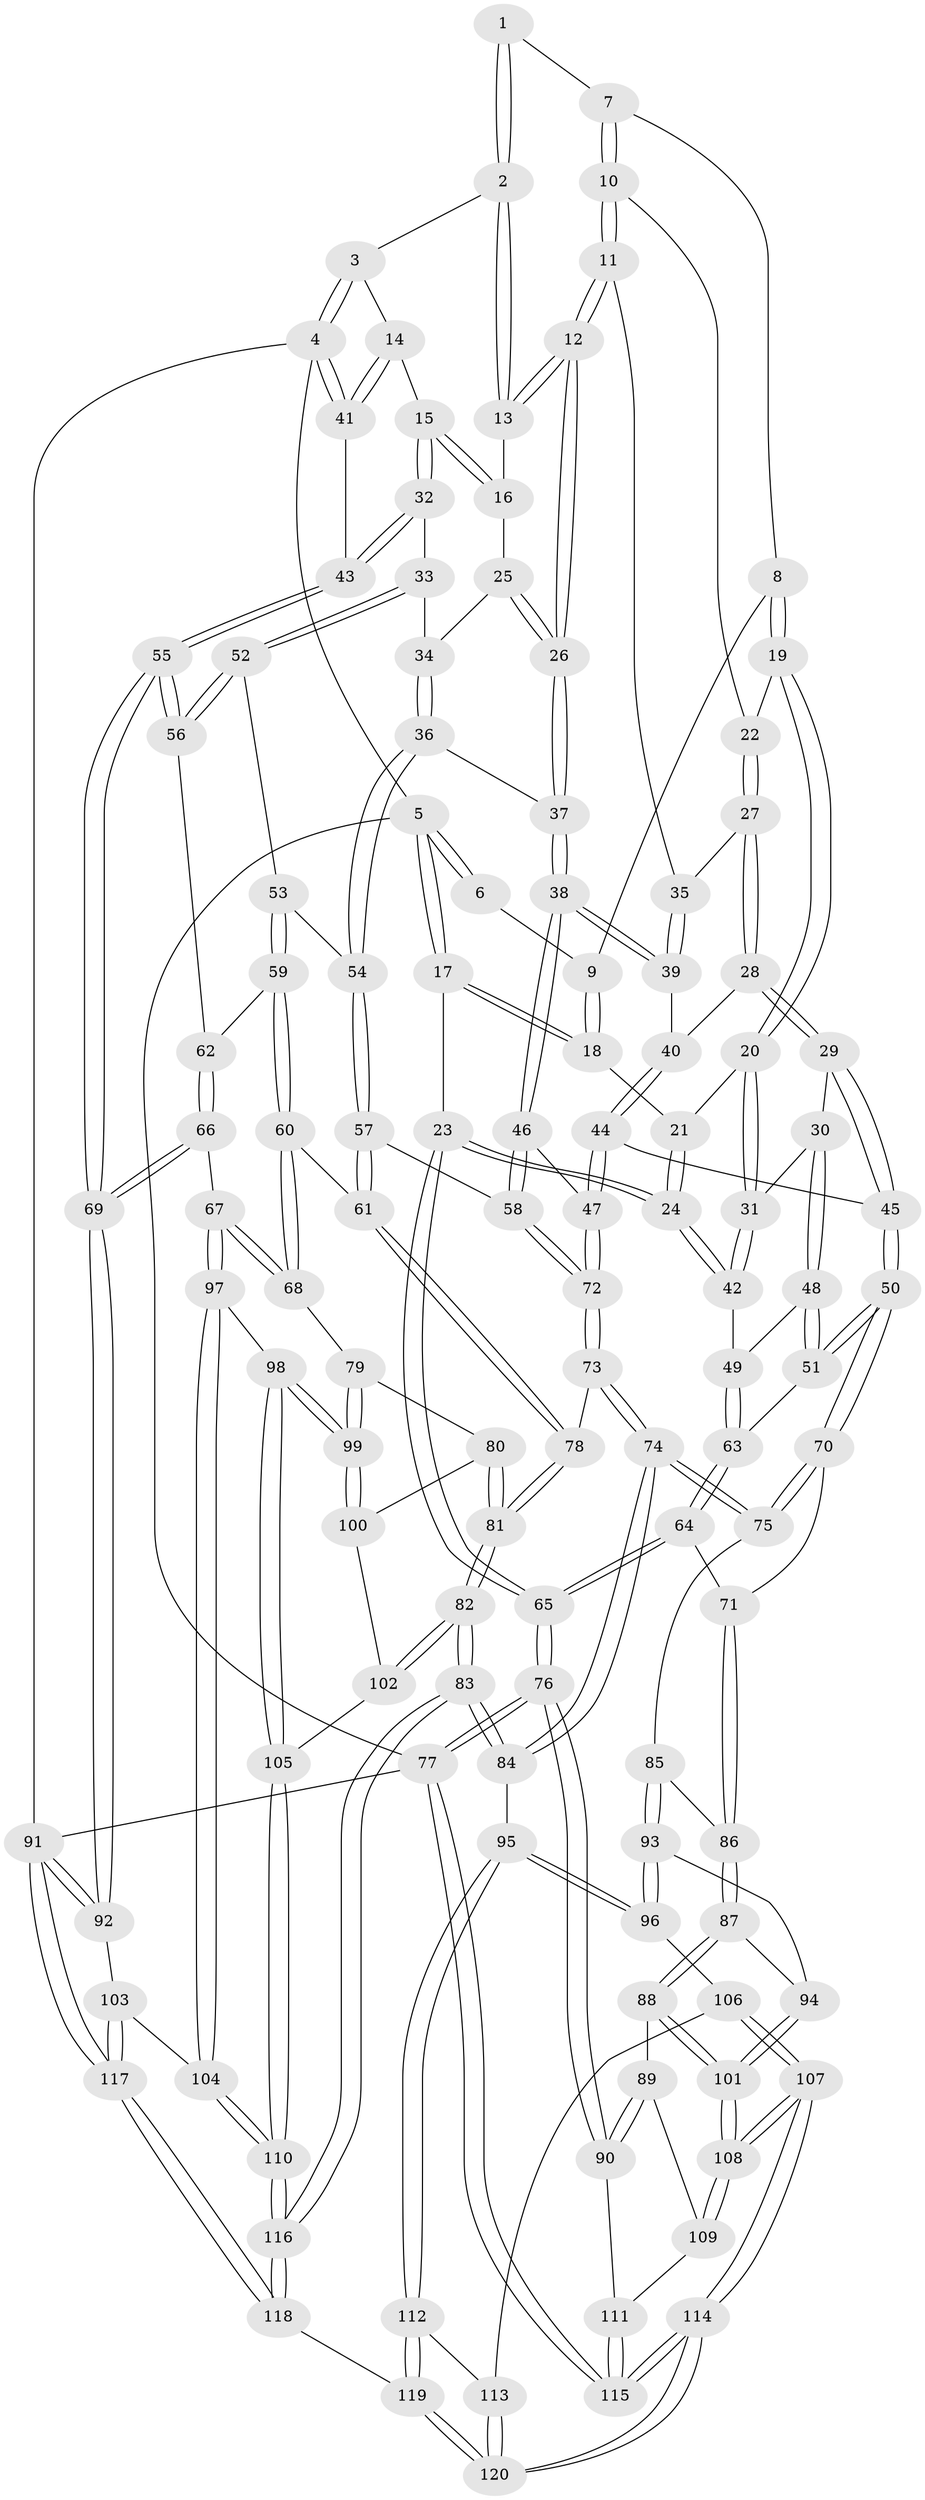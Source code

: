 // Generated by graph-tools (version 1.1) at 2025/51/03/09/25 03:51:07]
// undirected, 120 vertices, 297 edges
graph export_dot {
graph [start="1"]
  node [color=gray90,style=filled];
  1 [pos="+0.43894101635097793+0"];
  2 [pos="+0.716655938532112+0"];
  3 [pos="+0.894823837268939+0"];
  4 [pos="+1+0"];
  5 [pos="+0+0"];
  6 [pos="+0.23985481642890277+0"];
  7 [pos="+0.4389561096305578+0"];
  8 [pos="+0.3408680937786117+0.08531951412211297"];
  9 [pos="+0.23800155692595362+0"];
  10 [pos="+0.48386138307218723+0.14377421506598392"];
  11 [pos="+0.484224192399647+0.14404886644818599"];
  12 [pos="+0.5399903405625431+0.15352811518812615"];
  13 [pos="+0.7148410569127572+0"];
  14 [pos="+0.9115609799083185+0.15898366391639698"];
  15 [pos="+0.8967061941832666+0.16530017401801325"];
  16 [pos="+0.7652002390318864+0.0937499480050726"];
  17 [pos="+0+0"];
  18 [pos="+0.1921142766595246+0.08629969563576052"];
  19 [pos="+0.35949654348468474+0.13715327068068178"];
  20 [pos="+0.27389034978614996+0.18844114731511946"];
  21 [pos="+0.19207287319876126+0.10645552969539604"];
  22 [pos="+0.3657377371450466+0.13800353968308945"];
  23 [pos="+0+0.2119924621404529"];
  24 [pos="+0+0.2609813170996511"];
  25 [pos="+0.6916068467081109+0.16084597309555107"];
  26 [pos="+0.5946768540168438+0.193343072101966"];
  27 [pos="+0.375639952185093+0.25926767853741295"];
  28 [pos="+0.3403080697001698+0.3067611897200062"];
  29 [pos="+0.2939550955813175+0.3084016484973272"];
  30 [pos="+0.26775670447878264+0.2921039438414469"];
  31 [pos="+0.25512155014159943+0.27339956996727993"];
  32 [pos="+0.8729625278666096+0.24312279325302308"];
  33 [pos="+0.8152606094970729+0.3116213944432718"];
  34 [pos="+0.7431309297845654+0.24009199588447014"];
  35 [pos="+0.4635393804661607+0.19606764856234668"];
  36 [pos="+0.6259726932400356+0.32827479961472694"];
  37 [pos="+0.6082172645835985+0.3217484637416112"];
  38 [pos="+0.5325500022911076+0.3911022259777166"];
  39 [pos="+0.44072941448870007+0.3249395345960502"];
  40 [pos="+0.41372976037367215+0.32742112993683364"];
  41 [pos="+1+0.10776506106280308"];
  42 [pos="+0+0.2823957693225763"];
  43 [pos="+1+0.49609051066677157"];
  44 [pos="+0.35788676378983014+0.4819956667125557"];
  45 [pos="+0.3368872800147627+0.4819589507861995"];
  46 [pos="+0.5219193411523777+0.4489580862291397"];
  47 [pos="+0.4489651519292368+0.5032936014114893"];
  48 [pos="+0.20488629176926543+0.40708995437892354"];
  49 [pos="+0.026442232161415207+0.34370171749554745"];
  50 [pos="+0.26753672539040907+0.5245750863590658"];
  51 [pos="+0.22102839028797516+0.4897069842339036"];
  52 [pos="+0.8122041426424476+0.3208555378861388"];
  53 [pos="+0.7795147464369112+0.35777207206843276"];
  54 [pos="+0.7017467471418256+0.3630028280314521"];
  55 [pos="+1+0.49773603868555066"];
  56 [pos="+1+0.440604570570127"];
  57 [pos="+0.6643912384457888+0.5496537607794153"];
  58 [pos="+0.6512180758534799+0.5444078678946118"];
  59 [pos="+0.8003309045684541+0.42612890632568345"];
  60 [pos="+0.7557869437779412+0.5661237529188113"];
  61 [pos="+0.6803818042392457+0.5653011254616708"];
  62 [pos="+0.8250362241138237+0.4358649297617667"];
  63 [pos="+0.09144401094210687+0.48567772112899676"];
  64 [pos="+0.03595999578589176+0.6314942290446941"];
  65 [pos="+0+0.6907974291644021"];
  66 [pos="+0.9894765627653916+0.6442218172499796"];
  67 [pos="+0.9866671789251084+0.6449100429869813"];
  68 [pos="+0.8819276413581215+0.6429529444891035"];
  69 [pos="+1+0.619429957797447"];
  70 [pos="+0.2646272845805724+0.5418848038435996"];
  71 [pos="+0.06585599175392559+0.642810565710025"];
  72 [pos="+0.4638970226000497+0.6387711997565623"];
  73 [pos="+0.4635830464853819+0.6408233036054146"];
  74 [pos="+0.45060236876890153+0.678344204662997"];
  75 [pos="+0.29544332391583034+0.6696934990667557"];
  76 [pos="+0+0.8199681047379358"];
  77 [pos="+0+1"];
  78 [pos="+0.6539516592394403+0.6328679050641133"];
  79 [pos="+0.8655375819462497+0.6583701346068366"];
  80 [pos="+0.7152795397664504+0.7490000142812417"];
  81 [pos="+0.6368455765025277+0.7503412211357475"];
  82 [pos="+0.5778158991788667+0.8077782969614928"];
  83 [pos="+0.5564317531138011+0.8234111798826123"];
  84 [pos="+0.5198485967528838+0.8173679004458293"];
  85 [pos="+0.28178676238008393+0.6872879917903265"];
  86 [pos="+0.10664291413531095+0.6790120210192858"];
  87 [pos="+0.13114627982964042+0.7683354196408253"];
  88 [pos="+0.1231163728323921+0.7860128737384446"];
  89 [pos="+0.09944706679541272+0.8137116799618159"];
  90 [pos="+0+0.8246763306424418"];
  91 [pos="+1+1"];
  92 [pos="+1+0.7801236322913826"];
  93 [pos="+0.2695960027939911+0.7739402423012374"];
  94 [pos="+0.2232203623361858+0.7837447188927676"];
  95 [pos="+0.5033970224365424+0.8287233225132292"];
  96 [pos="+0.2776200952211394+0.788894884041816"];
  97 [pos="+0.8640085871751739+0.8569597068493653"];
  98 [pos="+0.8075594726722048+0.8511531193919217"];
  99 [pos="+0.7927786180233244+0.8219461647694513"];
  100 [pos="+0.7683775282079169+0.8088331340140777"];
  101 [pos="+0.1782201504341806+0.8466440808194032"];
  102 [pos="+0.7240426763373389+0.8395316769694947"];
  103 [pos="+0.9036053086993587+0.9155664100923219"];
  104 [pos="+0.894746735415941+0.9095707670638328"];
  105 [pos="+0.7674597156716738+0.8967376285096488"];
  106 [pos="+0.2768252642115906+0.8660390027095011"];
  107 [pos="+0.20460797080777038+0.9261515964942288"];
  108 [pos="+0.17504359018954183+0.8947341419190827"];
  109 [pos="+0.11721707865594169+0.875901173657154"];
  110 [pos="+0.7156093362235939+1"];
  111 [pos="+0.07807287424588955+0.9063631527663073"];
  112 [pos="+0.4715791023455716+0.8666508557056184"];
  113 [pos="+0.3689125670816751+0.9226362194222187"];
  114 [pos="+0.17695070394204457+1"];
  115 [pos="+0.1745809172971286+1"];
  116 [pos="+0.6882817953674538+1"];
  117 [pos="+0.995500196340616+1"];
  118 [pos="+0.7016751860714144+1"];
  119 [pos="+0.46499361577165726+1"];
  120 [pos="+0.2479471924989775+1"];
  1 -- 2;
  1 -- 2;
  1 -- 7;
  2 -- 3;
  2 -- 13;
  2 -- 13;
  3 -- 4;
  3 -- 4;
  3 -- 14;
  4 -- 5;
  4 -- 41;
  4 -- 41;
  4 -- 91;
  5 -- 6;
  5 -- 6;
  5 -- 17;
  5 -- 17;
  5 -- 77;
  6 -- 9;
  7 -- 8;
  7 -- 10;
  7 -- 10;
  8 -- 9;
  8 -- 19;
  8 -- 19;
  9 -- 18;
  9 -- 18;
  10 -- 11;
  10 -- 11;
  10 -- 22;
  11 -- 12;
  11 -- 12;
  11 -- 35;
  12 -- 13;
  12 -- 13;
  12 -- 26;
  12 -- 26;
  13 -- 16;
  14 -- 15;
  14 -- 41;
  14 -- 41;
  15 -- 16;
  15 -- 16;
  15 -- 32;
  15 -- 32;
  16 -- 25;
  17 -- 18;
  17 -- 18;
  17 -- 23;
  18 -- 21;
  19 -- 20;
  19 -- 20;
  19 -- 22;
  20 -- 21;
  20 -- 31;
  20 -- 31;
  21 -- 24;
  21 -- 24;
  22 -- 27;
  22 -- 27;
  23 -- 24;
  23 -- 24;
  23 -- 65;
  23 -- 65;
  24 -- 42;
  24 -- 42;
  25 -- 26;
  25 -- 26;
  25 -- 34;
  26 -- 37;
  26 -- 37;
  27 -- 28;
  27 -- 28;
  27 -- 35;
  28 -- 29;
  28 -- 29;
  28 -- 40;
  29 -- 30;
  29 -- 45;
  29 -- 45;
  30 -- 31;
  30 -- 48;
  30 -- 48;
  31 -- 42;
  31 -- 42;
  32 -- 33;
  32 -- 43;
  32 -- 43;
  33 -- 34;
  33 -- 52;
  33 -- 52;
  34 -- 36;
  34 -- 36;
  35 -- 39;
  35 -- 39;
  36 -- 37;
  36 -- 54;
  36 -- 54;
  37 -- 38;
  37 -- 38;
  38 -- 39;
  38 -- 39;
  38 -- 46;
  38 -- 46;
  39 -- 40;
  40 -- 44;
  40 -- 44;
  41 -- 43;
  42 -- 49;
  43 -- 55;
  43 -- 55;
  44 -- 45;
  44 -- 47;
  44 -- 47;
  45 -- 50;
  45 -- 50;
  46 -- 47;
  46 -- 58;
  46 -- 58;
  47 -- 72;
  47 -- 72;
  48 -- 49;
  48 -- 51;
  48 -- 51;
  49 -- 63;
  49 -- 63;
  50 -- 51;
  50 -- 51;
  50 -- 70;
  50 -- 70;
  51 -- 63;
  52 -- 53;
  52 -- 56;
  52 -- 56;
  53 -- 54;
  53 -- 59;
  53 -- 59;
  54 -- 57;
  54 -- 57;
  55 -- 56;
  55 -- 56;
  55 -- 69;
  55 -- 69;
  56 -- 62;
  57 -- 58;
  57 -- 61;
  57 -- 61;
  58 -- 72;
  58 -- 72;
  59 -- 60;
  59 -- 60;
  59 -- 62;
  60 -- 61;
  60 -- 68;
  60 -- 68;
  61 -- 78;
  61 -- 78;
  62 -- 66;
  62 -- 66;
  63 -- 64;
  63 -- 64;
  64 -- 65;
  64 -- 65;
  64 -- 71;
  65 -- 76;
  65 -- 76;
  66 -- 67;
  66 -- 69;
  66 -- 69;
  67 -- 68;
  67 -- 68;
  67 -- 97;
  67 -- 97;
  68 -- 79;
  69 -- 92;
  69 -- 92;
  70 -- 71;
  70 -- 75;
  70 -- 75;
  71 -- 86;
  71 -- 86;
  72 -- 73;
  72 -- 73;
  73 -- 74;
  73 -- 74;
  73 -- 78;
  74 -- 75;
  74 -- 75;
  74 -- 84;
  74 -- 84;
  75 -- 85;
  76 -- 77;
  76 -- 77;
  76 -- 90;
  76 -- 90;
  77 -- 115;
  77 -- 115;
  77 -- 91;
  78 -- 81;
  78 -- 81;
  79 -- 80;
  79 -- 99;
  79 -- 99;
  80 -- 81;
  80 -- 81;
  80 -- 100;
  81 -- 82;
  81 -- 82;
  82 -- 83;
  82 -- 83;
  82 -- 102;
  82 -- 102;
  83 -- 84;
  83 -- 84;
  83 -- 116;
  83 -- 116;
  84 -- 95;
  85 -- 86;
  85 -- 93;
  85 -- 93;
  86 -- 87;
  86 -- 87;
  87 -- 88;
  87 -- 88;
  87 -- 94;
  88 -- 89;
  88 -- 101;
  88 -- 101;
  89 -- 90;
  89 -- 90;
  89 -- 109;
  90 -- 111;
  91 -- 92;
  91 -- 92;
  91 -- 117;
  91 -- 117;
  92 -- 103;
  93 -- 94;
  93 -- 96;
  93 -- 96;
  94 -- 101;
  94 -- 101;
  95 -- 96;
  95 -- 96;
  95 -- 112;
  95 -- 112;
  96 -- 106;
  97 -- 98;
  97 -- 104;
  97 -- 104;
  98 -- 99;
  98 -- 99;
  98 -- 105;
  98 -- 105;
  99 -- 100;
  99 -- 100;
  100 -- 102;
  101 -- 108;
  101 -- 108;
  102 -- 105;
  103 -- 104;
  103 -- 117;
  103 -- 117;
  104 -- 110;
  104 -- 110;
  105 -- 110;
  105 -- 110;
  106 -- 107;
  106 -- 107;
  106 -- 113;
  107 -- 108;
  107 -- 108;
  107 -- 114;
  107 -- 114;
  108 -- 109;
  108 -- 109;
  109 -- 111;
  110 -- 116;
  110 -- 116;
  111 -- 115;
  111 -- 115;
  112 -- 113;
  112 -- 119;
  112 -- 119;
  113 -- 120;
  113 -- 120;
  114 -- 115;
  114 -- 115;
  114 -- 120;
  114 -- 120;
  116 -- 118;
  116 -- 118;
  117 -- 118;
  117 -- 118;
  118 -- 119;
  119 -- 120;
  119 -- 120;
}
